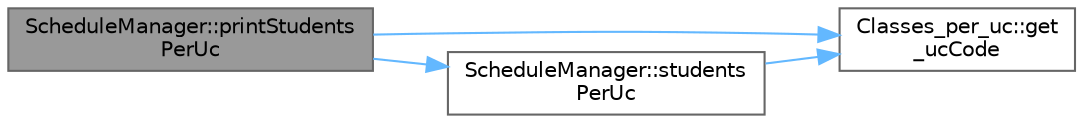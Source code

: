 digraph "ScheduleManager::printStudentsPerUc"
{
 // LATEX_PDF_SIZE
  bgcolor="transparent";
  edge [fontname=Helvetica,fontsize=10,labelfontname=Helvetica,labelfontsize=10];
  node [fontname=Helvetica,fontsize=10,shape=box,height=0.2,width=0.4];
  rankdir="LR";
  Node1 [label="ScheduleManager::printStudents\lPerUc",height=0.2,width=0.4,color="gray40", fillcolor="grey60", style="filled", fontcolor="black",tooltip="prints in the terminal a UC and a list of its students"];
  Node1 -> Node2 [color="steelblue1",style="solid"];
  Node2 [label="Classes_per_uc::get\l_ucCode",height=0.2,width=0.4,color="grey40", fillcolor="white", style="filled",URL="$class_classes__per__uc.html#ad7dc285639f33fad9796309cb686eb16",tooltip="gets the Uc Code, complexity O(1)"];
  Node1 -> Node3 [color="steelblue1",style="solid"];
  Node3 [label="ScheduleManager::students\lPerUc",height=0.2,width=0.4,color="grey40", fillcolor="white", style="filled",URL="$class_schedule_manager.html#a4f1dcd913c220b073ff9e79a180fe686",tooltip="Complexity = O(n + number of classes per student) = O(n)"];
  Node3 -> Node2 [color="steelblue1",style="solid"];
}
